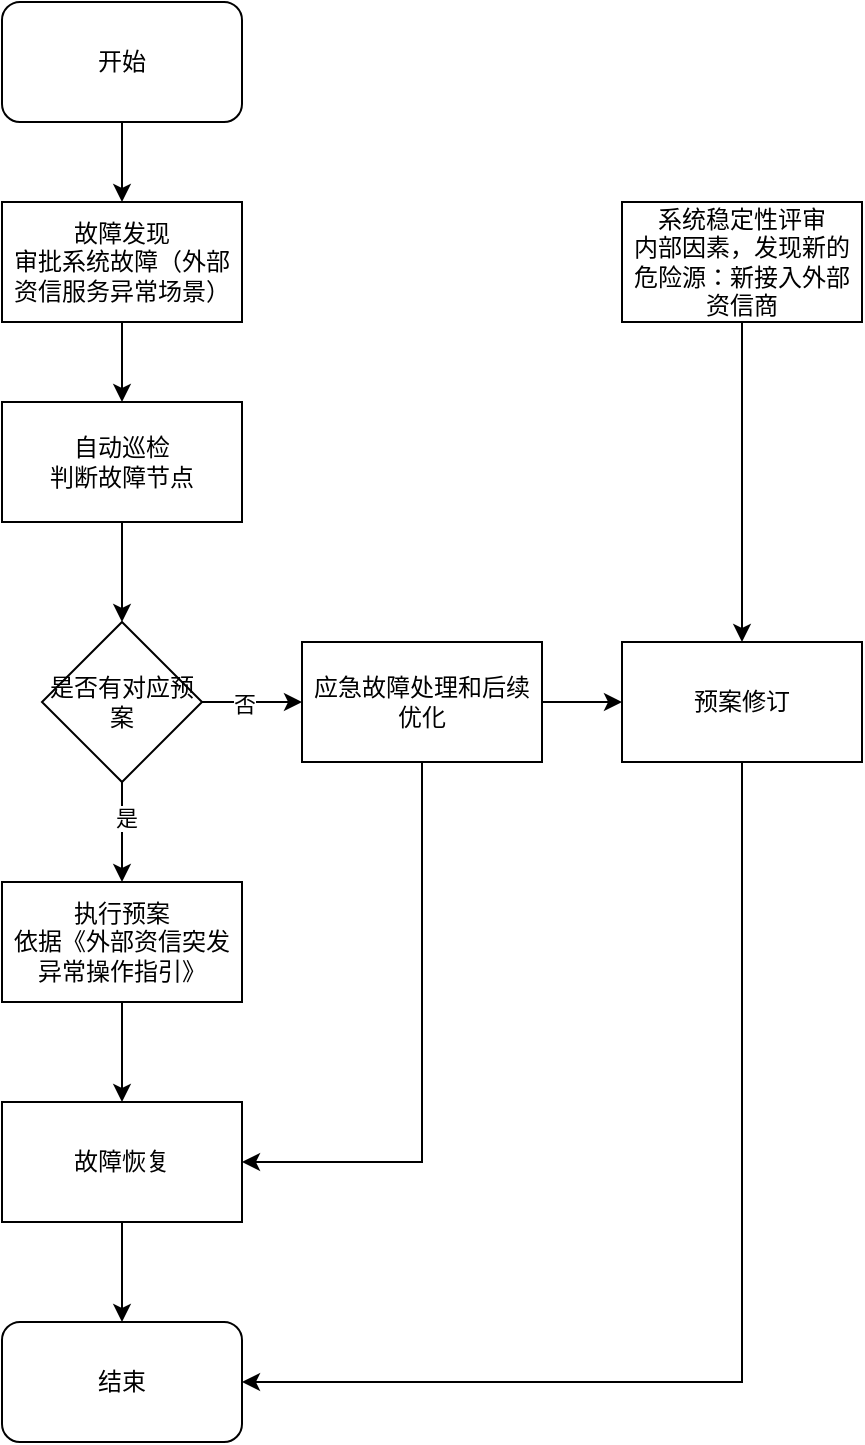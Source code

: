 <mxfile version="14.4.2" type="github">
  <diagram id="MKcHEHEwm5RcW2fj8WLi" name="Page-1">
    <mxGraphModel dx="1185" dy="635" grid="1" gridSize="10" guides="1" tooltips="1" connect="1" arrows="1" fold="1" page="1" pageScale="1" pageWidth="827" pageHeight="1169" math="0" shadow="0">
      <root>
        <mxCell id="0" />
        <mxCell id="1" parent="0" />
        <mxCell id="OwDI_MBdAseSTSZx5Pmu-11" value="" style="edgeStyle=orthogonalEdgeStyle;rounded=0;orthogonalLoop=1;jettySize=auto;html=1;" parent="1" source="OwDI_MBdAseSTSZx5Pmu-9" target="OwDI_MBdAseSTSZx5Pmu-10" edge="1">
          <mxGeometry relative="1" as="geometry" />
        </mxCell>
        <mxCell id="OwDI_MBdAseSTSZx5Pmu-9" value="故障发现&lt;br&gt;审批系统故障（外部资信服务异常场景）" style="rounded=0;whiteSpace=wrap;html=1;" parent="1" vertex="1">
          <mxGeometry x="160" y="170" width="120" height="60" as="geometry" />
        </mxCell>
        <mxCell id="OwDI_MBdAseSTSZx5Pmu-15" value="" style="edgeStyle=orthogonalEdgeStyle;rounded=0;orthogonalLoop=1;jettySize=auto;html=1;" parent="1" source="OwDI_MBdAseSTSZx5Pmu-10" target="OwDI_MBdAseSTSZx5Pmu-14" edge="1">
          <mxGeometry relative="1" as="geometry" />
        </mxCell>
        <mxCell id="OwDI_MBdAseSTSZx5Pmu-10" value="自动巡检&lt;br&gt;判断故障节点" style="rounded=0;whiteSpace=wrap;html=1;" parent="1" vertex="1">
          <mxGeometry x="160" y="270" width="120" height="60" as="geometry" />
        </mxCell>
        <mxCell id="nZyj6YNGuKquACvHCQg4-18" value="" style="edgeStyle=orthogonalEdgeStyle;rounded=0;orthogonalLoop=1;jettySize=auto;html=1;" edge="1" parent="1" source="OwDI_MBdAseSTSZx5Pmu-12" target="nZyj6YNGuKquACvHCQg4-17">
          <mxGeometry relative="1" as="geometry" />
        </mxCell>
        <mxCell id="OwDI_MBdAseSTSZx5Pmu-12" value="执行预案&lt;br&gt;依据《外部资信突发异常操作指引》" style="rounded=0;whiteSpace=wrap;html=1;" parent="1" vertex="1">
          <mxGeometry x="160" y="510" width="120" height="60" as="geometry" />
        </mxCell>
        <mxCell id="OwDI_MBdAseSTSZx5Pmu-16" value="" style="edgeStyle=orthogonalEdgeStyle;rounded=0;orthogonalLoop=1;jettySize=auto;html=1;" parent="1" source="OwDI_MBdAseSTSZx5Pmu-14" target="OwDI_MBdAseSTSZx5Pmu-12" edge="1">
          <mxGeometry relative="1" as="geometry" />
        </mxCell>
        <mxCell id="nZyj6YNGuKquACvHCQg4-12" value="是" style="edgeLabel;html=1;align=center;verticalAlign=middle;resizable=0;points=[];" vertex="1" connectable="0" parent="OwDI_MBdAseSTSZx5Pmu-16">
          <mxGeometry x="-0.274" y="2" relative="1" as="geometry">
            <mxPoint as="offset" />
          </mxGeometry>
        </mxCell>
        <mxCell id="nZyj6YNGuKquACvHCQg4-2" value="" style="edgeStyle=orthogonalEdgeStyle;rounded=0;orthogonalLoop=1;jettySize=auto;html=1;" edge="1" parent="1" source="OwDI_MBdAseSTSZx5Pmu-14" target="nZyj6YNGuKquACvHCQg4-1">
          <mxGeometry relative="1" as="geometry" />
        </mxCell>
        <mxCell id="nZyj6YNGuKquACvHCQg4-11" value="否" style="edgeLabel;html=1;align=center;verticalAlign=middle;resizable=0;points=[];" vertex="1" connectable="0" parent="nZyj6YNGuKquACvHCQg4-2">
          <mxGeometry x="-0.153" y="-1" relative="1" as="geometry">
            <mxPoint as="offset" />
          </mxGeometry>
        </mxCell>
        <mxCell id="OwDI_MBdAseSTSZx5Pmu-14" value="是否有对应预案" style="rhombus;whiteSpace=wrap;html=1;rounded=0;" parent="1" vertex="1">
          <mxGeometry x="180" y="380" width="80" height="80" as="geometry" />
        </mxCell>
        <mxCell id="nZyj6YNGuKquACvHCQg4-23" style="edgeStyle=orthogonalEdgeStyle;rounded=0;orthogonalLoop=1;jettySize=auto;html=1;exitX=0.5;exitY=1;exitDx=0;exitDy=0;entryX=1;entryY=0.5;entryDx=0;entryDy=0;" edge="1" parent="1" source="nZyj6YNGuKquACvHCQg4-1" target="nZyj6YNGuKquACvHCQg4-17">
          <mxGeometry relative="1" as="geometry" />
        </mxCell>
        <mxCell id="nZyj6YNGuKquACvHCQg4-25" value="" style="edgeStyle=orthogonalEdgeStyle;rounded=0;orthogonalLoop=1;jettySize=auto;html=1;" edge="1" parent="1" source="nZyj6YNGuKquACvHCQg4-1" target="nZyj6YNGuKquACvHCQg4-24">
          <mxGeometry relative="1" as="geometry" />
        </mxCell>
        <mxCell id="nZyj6YNGuKquACvHCQg4-1" value="应急故障处理和后续优化" style="whiteSpace=wrap;html=1;rounded=0;" vertex="1" parent="1">
          <mxGeometry x="310" y="390" width="120" height="60" as="geometry" />
        </mxCell>
        <mxCell id="nZyj6YNGuKquACvHCQg4-4" style="edgeStyle=orthogonalEdgeStyle;rounded=0;orthogonalLoop=1;jettySize=auto;html=1;exitX=0.5;exitY=1;exitDx=0;exitDy=0;entryX=0.5;entryY=0;entryDx=0;entryDy=0;" edge="1" parent="1" source="nZyj6YNGuKquACvHCQg4-3" target="nZyj6YNGuKquACvHCQg4-24">
          <mxGeometry relative="1" as="geometry" />
        </mxCell>
        <mxCell id="nZyj6YNGuKquACvHCQg4-3" value="系统稳定性评审&lt;br&gt;内部因素，发现新的危险源：新接入外部资信商" style="rounded=0;whiteSpace=wrap;html=1;" vertex="1" parent="1">
          <mxGeometry x="470" y="170" width="120" height="60" as="geometry" />
        </mxCell>
        <mxCell id="nZyj6YNGuKquACvHCQg4-14" value="" style="edgeStyle=orthogonalEdgeStyle;rounded=0;orthogonalLoop=1;jettySize=auto;html=1;" edge="1" parent="1" source="nZyj6YNGuKquACvHCQg4-13" target="OwDI_MBdAseSTSZx5Pmu-9">
          <mxGeometry relative="1" as="geometry" />
        </mxCell>
        <mxCell id="nZyj6YNGuKquACvHCQg4-13" value="开始" style="rounded=1;whiteSpace=wrap;html=1;" vertex="1" parent="1">
          <mxGeometry x="160" y="70" width="120" height="60" as="geometry" />
        </mxCell>
        <mxCell id="nZyj6YNGuKquACvHCQg4-22" value="" style="edgeStyle=orthogonalEdgeStyle;rounded=0;orthogonalLoop=1;jettySize=auto;html=1;" edge="1" parent="1" source="nZyj6YNGuKquACvHCQg4-17" target="nZyj6YNGuKquACvHCQg4-21">
          <mxGeometry relative="1" as="geometry" />
        </mxCell>
        <mxCell id="nZyj6YNGuKquACvHCQg4-17" value="故障恢复" style="whiteSpace=wrap;html=1;rounded=0;" vertex="1" parent="1">
          <mxGeometry x="160" y="620" width="120" height="60" as="geometry" />
        </mxCell>
        <mxCell id="nZyj6YNGuKquACvHCQg4-21" value="结束" style="rounded=1;whiteSpace=wrap;html=1;" vertex="1" parent="1">
          <mxGeometry x="160" y="730" width="120" height="60" as="geometry" />
        </mxCell>
        <mxCell id="nZyj6YNGuKquACvHCQg4-26" style="edgeStyle=orthogonalEdgeStyle;rounded=0;orthogonalLoop=1;jettySize=auto;html=1;exitX=0.5;exitY=1;exitDx=0;exitDy=0;entryX=1;entryY=0.5;entryDx=0;entryDy=0;" edge="1" parent="1" source="nZyj6YNGuKquACvHCQg4-24" target="nZyj6YNGuKquACvHCQg4-21">
          <mxGeometry relative="1" as="geometry" />
        </mxCell>
        <mxCell id="nZyj6YNGuKquACvHCQg4-24" value="预案修订" style="whiteSpace=wrap;html=1;rounded=0;" vertex="1" parent="1">
          <mxGeometry x="470" y="390" width="120" height="60" as="geometry" />
        </mxCell>
      </root>
    </mxGraphModel>
  </diagram>
</mxfile>
